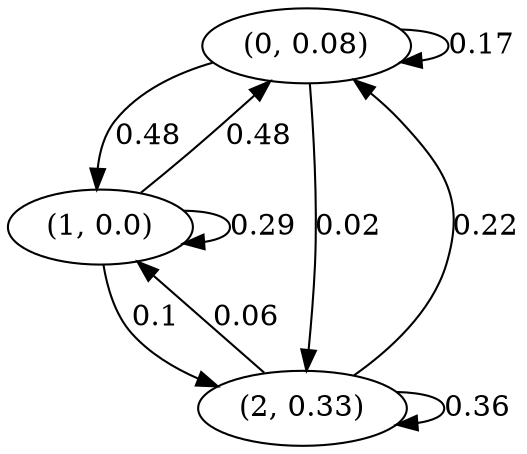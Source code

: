 digraph {
    0 [ label = "(0, 0.08)" ]
    1 [ label = "(1, 0.0)" ]
    2 [ label = "(2, 0.33)" ]
    0 -> 0 [ label = "0.17" ]
    1 -> 1 [ label = "0.29" ]
    2 -> 2 [ label = "0.36" ]
    1 -> 0 [ label = "0.48" ]
    2 -> 0 [ label = "0.22" ]
    0 -> 1 [ label = "0.48" ]
    2 -> 1 [ label = "0.06" ]
    0 -> 2 [ label = "0.02" ]
    1 -> 2 [ label = "0.1" ]
}

